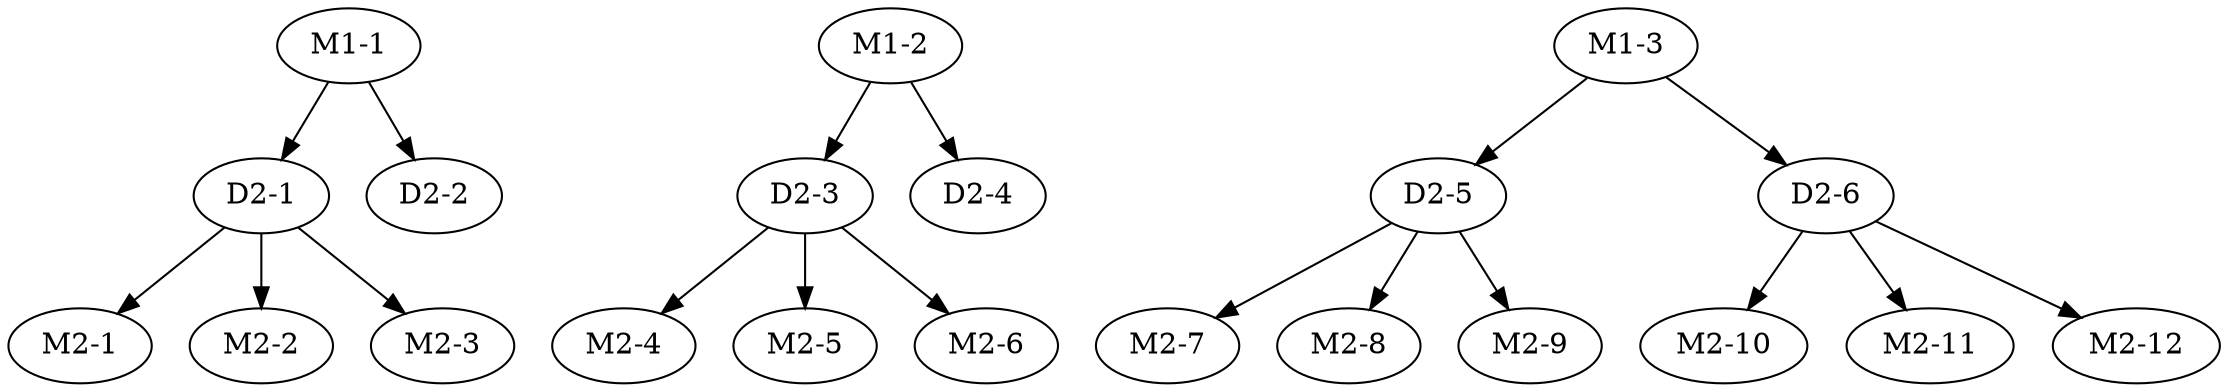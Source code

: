 digraph LIWEN{
    "M1-1"->"D2-1";
    "M1-1"->"D2-2";
    "M1-2"->"D2-3";
    "M1-2"->"D2-4";
    "M1-3"->"D2-5";
    "M1-3"->"D2-6";
    
    "D2-1"->"M2-1";
    "D2-1"->"M2-2";
    "D2-1"->"M2-3";
    
    "D2-3"->"M2-4";
    "D2-3"->"M2-5";
    "D2-3"->"M2-6";
    
    "D2-5"->"M2-7";
    "D2-5"->"M2-8";
    "D2-5"->"M2-9";
    
    "D2-6"->"M2-10";
    "D2-6"->"M2-11";
    "D2-6"->"M2-12";
}
